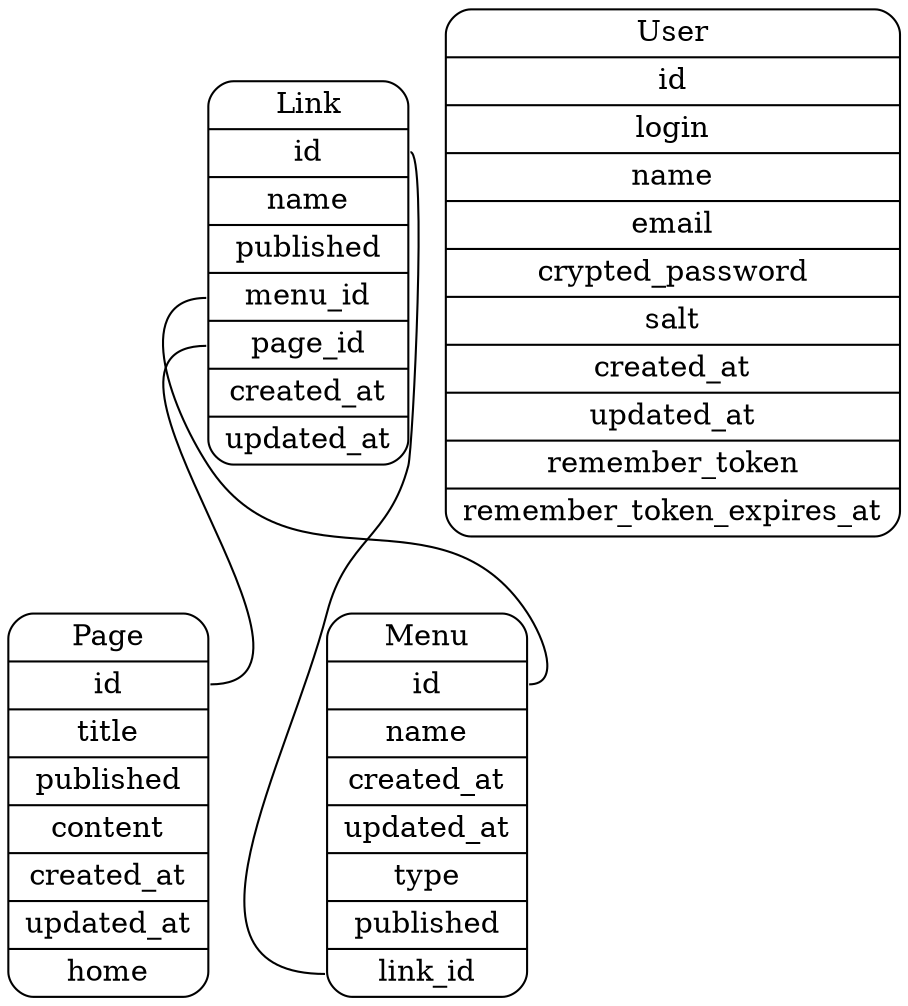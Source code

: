 graph G {
node [shape=Mrecord];Page [label="{Page|<id> id|<title> title|<published> published|<content> content|<created_at> created_at|<updated_at> updated_at|<home> home}"];
Menu [label="{Menu|<id> id|<name> name|<created_at> created_at|<updated_at> updated_at|<type> type|<published> published|<link_id> link_id}"];
Link [label="{Link|<id> id|<name> name|<published> published|<menu_id> menu_id|<page_id> page_id|<created_at> created_at|<updated_at> updated_at}"];
User [label="{User|<id> id|<login> login|<name> name|<email> email|<crypted_password> crypted_password|<salt> salt|<created_at> created_at|<updated_at> updated_at|<remember_token> remember_token|<remember_token_expires_at> remember_token_expires_at}"];
Menu:link_id:w -- Link:id:e;
Link:menu_id:w -- Menu:id:e;
Link:page_id:w -- Page:id:e;
}